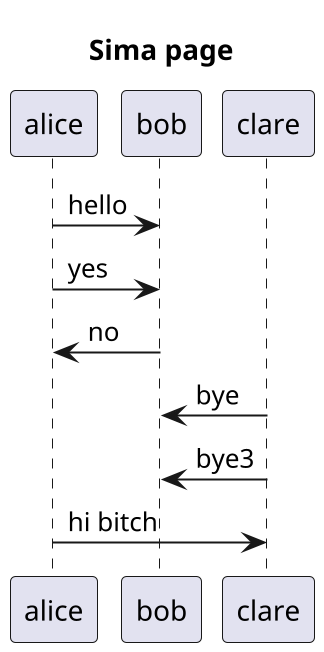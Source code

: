 'Test file
'For UML diagram
@startuml Test
scale 2
title Sima page
alice->bob:hello
alice->bob:yes
bob->alice:no
clare->bob:bye
clare->bob:bye3
alice->clare:hi bitch
@enduml
